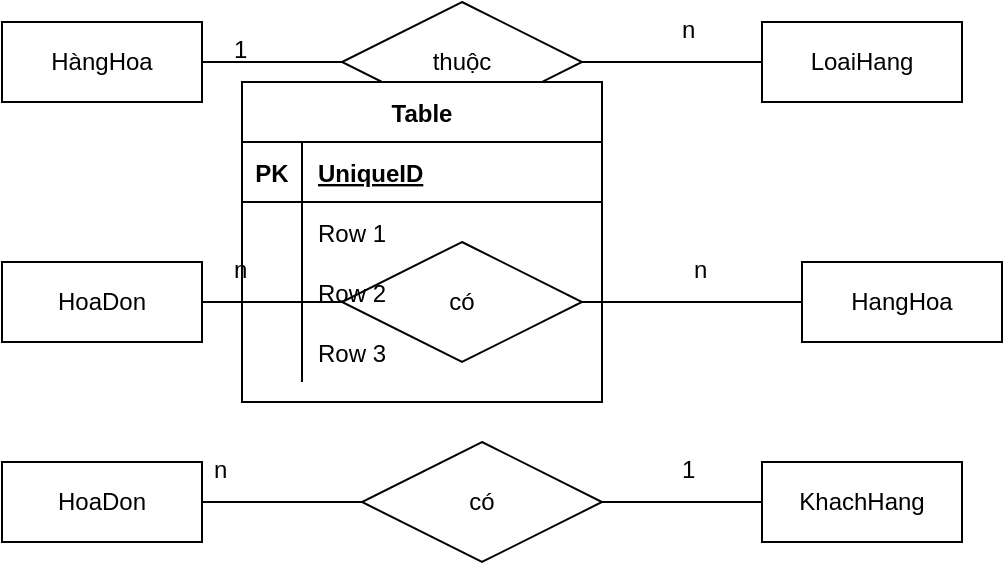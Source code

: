 <mxfile version="14.9.7" type="github" pages="2">
  <diagram id="rOclmd1p2j9F0f4W855r" name="Page-1">
    <mxGraphModel dx="782" dy="478" grid="1" gridSize="10" guides="1" tooltips="1" connect="1" arrows="1" fold="1" page="1" pageScale="1" pageWidth="827" pageHeight="1169" math="0" shadow="0">
      <root>
        <mxCell id="0" />
        <mxCell id="1" parent="0" />
        <mxCell id="BYS1fPqFJu_lKpA8xbTh-1" value="HàngHoa" style="whiteSpace=wrap;html=1;align=center;" vertex="1" parent="1">
          <mxGeometry x="80" y="140" width="100" height="40" as="geometry" />
        </mxCell>
        <mxCell id="BYS1fPqFJu_lKpA8xbTh-2" value="LoaiHang" style="whiteSpace=wrap;html=1;align=center;" vertex="1" parent="1">
          <mxGeometry x="460" y="140" width="100" height="40" as="geometry" />
        </mxCell>
        <mxCell id="BYS1fPqFJu_lKpA8xbTh-3" value="HoaDon" style="whiteSpace=wrap;html=1;align=center;" vertex="1" parent="1">
          <mxGeometry x="80" y="260" width="100" height="40" as="geometry" />
        </mxCell>
        <mxCell id="BYS1fPqFJu_lKpA8xbTh-4" value="HangHoa" style="whiteSpace=wrap;html=1;align=center;" vertex="1" parent="1">
          <mxGeometry x="480" y="260" width="100" height="40" as="geometry" />
        </mxCell>
        <mxCell id="BYS1fPqFJu_lKpA8xbTh-5" value="HoaDon" style="whiteSpace=wrap;html=1;align=center;" vertex="1" parent="1">
          <mxGeometry x="80" y="360" width="100" height="40" as="geometry" />
        </mxCell>
        <mxCell id="BYS1fPqFJu_lKpA8xbTh-6" value="KhachHang" style="whiteSpace=wrap;html=1;align=center;" vertex="1" parent="1">
          <mxGeometry x="460" y="360" width="100" height="40" as="geometry" />
        </mxCell>
        <mxCell id="BYS1fPqFJu_lKpA8xbTh-8" value="thuộc" style="shape=rhombus;perimeter=rhombusPerimeter;whiteSpace=wrap;html=1;align=center;" vertex="1" parent="1">
          <mxGeometry x="250" y="130" width="120" height="60" as="geometry" />
        </mxCell>
        <mxCell id="BYS1fPqFJu_lKpA8xbTh-9" value="có" style="shape=rhombus;perimeter=rhombusPerimeter;whiteSpace=wrap;html=1;align=center;" vertex="1" parent="1">
          <mxGeometry x="250" y="250" width="120" height="60" as="geometry" />
        </mxCell>
        <mxCell id="BYS1fPqFJu_lKpA8xbTh-10" value="có" style="shape=rhombus;perimeter=rhombusPerimeter;whiteSpace=wrap;html=1;align=center;" vertex="1" parent="1">
          <mxGeometry x="260" y="350" width="120" height="60" as="geometry" />
        </mxCell>
        <mxCell id="BYS1fPqFJu_lKpA8xbTh-11" value="" style="endArrow=none;html=1;rounded=0;exitX=1;exitY=0.5;exitDx=0;exitDy=0;entryX=0;entryY=0.5;entryDx=0;entryDy=0;" edge="1" parent="1" source="BYS1fPqFJu_lKpA8xbTh-1" target="BYS1fPqFJu_lKpA8xbTh-8">
          <mxGeometry relative="1" as="geometry">
            <mxPoint x="210" y="250" as="sourcePoint" />
            <mxPoint x="370" y="250" as="targetPoint" />
          </mxGeometry>
        </mxCell>
        <mxCell id="BYS1fPqFJu_lKpA8xbTh-12" value="" style="endArrow=none;html=1;rounded=0;exitX=1;exitY=0.5;exitDx=0;exitDy=0;entryX=0;entryY=0.5;entryDx=0;entryDy=0;" edge="1" parent="1" source="BYS1fPqFJu_lKpA8xbTh-5" target="BYS1fPqFJu_lKpA8xbTh-10">
          <mxGeometry relative="1" as="geometry">
            <mxPoint x="190" y="170" as="sourcePoint" />
            <mxPoint x="260" y="170" as="targetPoint" />
          </mxGeometry>
        </mxCell>
        <mxCell id="BYS1fPqFJu_lKpA8xbTh-13" value="" style="endArrow=none;html=1;rounded=0;exitX=1;exitY=0.5;exitDx=0;exitDy=0;entryX=0;entryY=0.5;entryDx=0;entryDy=0;" edge="1" parent="1" source="BYS1fPqFJu_lKpA8xbTh-9" target="BYS1fPqFJu_lKpA8xbTh-4">
          <mxGeometry relative="1" as="geometry">
            <mxPoint x="200" y="180" as="sourcePoint" />
            <mxPoint x="270" y="180" as="targetPoint" />
          </mxGeometry>
        </mxCell>
        <mxCell id="BYS1fPqFJu_lKpA8xbTh-14" value="" style="endArrow=none;html=1;rounded=0;exitX=1;exitY=0.5;exitDx=0;exitDy=0;entryX=0;entryY=0.5;entryDx=0;entryDy=0;" edge="1" parent="1" source="BYS1fPqFJu_lKpA8xbTh-3" target="BYS1fPqFJu_lKpA8xbTh-9">
          <mxGeometry relative="1" as="geometry">
            <mxPoint x="210" y="190" as="sourcePoint" />
            <mxPoint x="280" y="190" as="targetPoint" />
          </mxGeometry>
        </mxCell>
        <mxCell id="BYS1fPqFJu_lKpA8xbTh-15" value="" style="endArrow=none;html=1;rounded=0;exitX=0;exitY=0.5;exitDx=0;exitDy=0;entryX=1;entryY=0.5;entryDx=0;entryDy=0;" edge="1" parent="1" source="BYS1fPqFJu_lKpA8xbTh-2" target="BYS1fPqFJu_lKpA8xbTh-8">
          <mxGeometry relative="1" as="geometry">
            <mxPoint x="220" y="200" as="sourcePoint" />
            <mxPoint x="290" y="200" as="targetPoint" />
          </mxGeometry>
        </mxCell>
        <mxCell id="BYS1fPqFJu_lKpA8xbTh-16" value="" style="endArrow=none;html=1;rounded=0;exitX=1;exitY=0.5;exitDx=0;exitDy=0;entryX=0;entryY=0.5;entryDx=0;entryDy=0;" edge="1" parent="1" source="BYS1fPqFJu_lKpA8xbTh-10" target="BYS1fPqFJu_lKpA8xbTh-6">
          <mxGeometry relative="1" as="geometry">
            <mxPoint x="230" y="210" as="sourcePoint" />
            <mxPoint x="300" y="210" as="targetPoint" />
          </mxGeometry>
        </mxCell>
        <mxCell id="BYS1fPqFJu_lKpA8xbTh-17" value="1" style="text;strokeColor=none;fillColor=none;spacingLeft=4;spacingRight=4;overflow=hidden;rotatable=0;points=[[0,0.5],[1,0.5]];portConstraint=eastwest;fontSize=12;" vertex="1" parent="1">
          <mxGeometry x="190" y="140" width="40" height="30" as="geometry" />
        </mxCell>
        <mxCell id="BYS1fPqFJu_lKpA8xbTh-18" value="n" style="text;strokeColor=none;fillColor=none;spacingLeft=4;spacingRight=4;overflow=hidden;rotatable=0;points=[[0,0.5],[1,0.5]];portConstraint=eastwest;fontSize=12;" vertex="1" parent="1">
          <mxGeometry x="180" y="350" width="40" height="30" as="geometry" />
        </mxCell>
        <mxCell id="BYS1fPqFJu_lKpA8xbTh-19" value="n" style="text;strokeColor=none;fillColor=none;spacingLeft=4;spacingRight=4;overflow=hidden;rotatable=0;points=[[0,0.5],[1,0.5]];portConstraint=eastwest;fontSize=12;" vertex="1" parent="1">
          <mxGeometry x="420" y="250" width="40" height="30" as="geometry" />
        </mxCell>
        <mxCell id="BYS1fPqFJu_lKpA8xbTh-20" value="n" style="text;strokeColor=none;fillColor=none;spacingLeft=4;spacingRight=4;overflow=hidden;rotatable=0;points=[[0,0.5],[1,0.5]];portConstraint=eastwest;fontSize=12;" vertex="1" parent="1">
          <mxGeometry x="190" y="250" width="40" height="30" as="geometry" />
        </mxCell>
        <mxCell id="BYS1fPqFJu_lKpA8xbTh-21" value="n" style="text;strokeColor=none;fillColor=none;spacingLeft=4;spacingRight=4;overflow=hidden;rotatable=0;points=[[0,0.5],[1,0.5]];portConstraint=eastwest;fontSize=12;" vertex="1" parent="1">
          <mxGeometry x="414" y="130" width="40" height="30" as="geometry" />
        </mxCell>
        <mxCell id="BYS1fPqFJu_lKpA8xbTh-22" value="1" style="text;strokeColor=none;fillColor=none;spacingLeft=4;spacingRight=4;overflow=hidden;rotatable=0;points=[[0,0.5],[1,0.5]];portConstraint=eastwest;fontSize=12;" vertex="1" parent="1">
          <mxGeometry x="414" y="350" width="40" height="30" as="geometry" />
        </mxCell>
        <mxCell id="BYS1fPqFJu_lKpA8xbTh-23" value="Table" style="shape=table;startSize=30;container=1;collapsible=1;childLayout=tableLayout;fixedRows=1;rowLines=0;fontStyle=1;align=center;resizeLast=1;" vertex="1" parent="1">
          <mxGeometry x="200" y="170" width="180" height="160" as="geometry" />
        </mxCell>
        <mxCell id="BYS1fPqFJu_lKpA8xbTh-24" value="" style="shape=partialRectangle;collapsible=0;dropTarget=0;pointerEvents=0;fillColor=none;top=0;left=0;bottom=1;right=0;points=[[0,0.5],[1,0.5]];portConstraint=eastwest;" vertex="1" parent="BYS1fPqFJu_lKpA8xbTh-23">
          <mxGeometry y="30" width="180" height="30" as="geometry" />
        </mxCell>
        <mxCell id="BYS1fPqFJu_lKpA8xbTh-25" value="PK" style="shape=partialRectangle;connectable=0;fillColor=none;top=0;left=0;bottom=0;right=0;fontStyle=1;overflow=hidden;" vertex="1" parent="BYS1fPqFJu_lKpA8xbTh-24">
          <mxGeometry width="30" height="30" as="geometry" />
        </mxCell>
        <mxCell id="BYS1fPqFJu_lKpA8xbTh-26" value="UniqueID" style="shape=partialRectangle;connectable=0;fillColor=none;top=0;left=0;bottom=0;right=0;align=left;spacingLeft=6;fontStyle=5;overflow=hidden;" vertex="1" parent="BYS1fPqFJu_lKpA8xbTh-24">
          <mxGeometry x="30" width="150" height="30" as="geometry" />
        </mxCell>
        <mxCell id="BYS1fPqFJu_lKpA8xbTh-27" value="" style="shape=partialRectangle;collapsible=0;dropTarget=0;pointerEvents=0;fillColor=none;top=0;left=0;bottom=0;right=0;points=[[0,0.5],[1,0.5]];portConstraint=eastwest;" vertex="1" parent="BYS1fPqFJu_lKpA8xbTh-23">
          <mxGeometry y="60" width="180" height="30" as="geometry" />
        </mxCell>
        <mxCell id="BYS1fPqFJu_lKpA8xbTh-28" value="" style="shape=partialRectangle;connectable=0;fillColor=none;top=0;left=0;bottom=0;right=0;editable=1;overflow=hidden;" vertex="1" parent="BYS1fPqFJu_lKpA8xbTh-27">
          <mxGeometry width="30" height="30" as="geometry" />
        </mxCell>
        <mxCell id="BYS1fPqFJu_lKpA8xbTh-29" value="Row 1" style="shape=partialRectangle;connectable=0;fillColor=none;top=0;left=0;bottom=0;right=0;align=left;spacingLeft=6;overflow=hidden;" vertex="1" parent="BYS1fPqFJu_lKpA8xbTh-27">
          <mxGeometry x="30" width="150" height="30" as="geometry" />
        </mxCell>
        <mxCell id="BYS1fPqFJu_lKpA8xbTh-30" value="" style="shape=partialRectangle;collapsible=0;dropTarget=0;pointerEvents=0;fillColor=none;top=0;left=0;bottom=0;right=0;points=[[0,0.5],[1,0.5]];portConstraint=eastwest;" vertex="1" parent="BYS1fPqFJu_lKpA8xbTh-23">
          <mxGeometry y="90" width="180" height="30" as="geometry" />
        </mxCell>
        <mxCell id="BYS1fPqFJu_lKpA8xbTh-31" value="" style="shape=partialRectangle;connectable=0;fillColor=none;top=0;left=0;bottom=0;right=0;editable=1;overflow=hidden;" vertex="1" parent="BYS1fPqFJu_lKpA8xbTh-30">
          <mxGeometry width="30" height="30" as="geometry" />
        </mxCell>
        <mxCell id="BYS1fPqFJu_lKpA8xbTh-32" value="Row 2" style="shape=partialRectangle;connectable=0;fillColor=none;top=0;left=0;bottom=0;right=0;align=left;spacingLeft=6;overflow=hidden;" vertex="1" parent="BYS1fPqFJu_lKpA8xbTh-30">
          <mxGeometry x="30" width="150" height="30" as="geometry" />
        </mxCell>
        <mxCell id="BYS1fPqFJu_lKpA8xbTh-33" value="" style="shape=partialRectangle;collapsible=0;dropTarget=0;pointerEvents=0;fillColor=none;top=0;left=0;bottom=0;right=0;points=[[0,0.5],[1,0.5]];portConstraint=eastwest;" vertex="1" parent="BYS1fPqFJu_lKpA8xbTh-23">
          <mxGeometry y="120" width="180" height="30" as="geometry" />
        </mxCell>
        <mxCell id="BYS1fPqFJu_lKpA8xbTh-34" value="" style="shape=partialRectangle;connectable=0;fillColor=none;top=0;left=0;bottom=0;right=0;editable=1;overflow=hidden;" vertex="1" parent="BYS1fPqFJu_lKpA8xbTh-33">
          <mxGeometry width="30" height="30" as="geometry" />
        </mxCell>
        <mxCell id="BYS1fPqFJu_lKpA8xbTh-35" value="Row 3" style="shape=partialRectangle;connectable=0;fillColor=none;top=0;left=0;bottom=0;right=0;align=left;spacingLeft=6;overflow=hidden;" vertex="1" parent="BYS1fPqFJu_lKpA8xbTh-33">
          <mxGeometry x="30" width="150" height="30" as="geometry" />
        </mxCell>
      </root>
    </mxGraphModel>
  </diagram>
  <diagram id="SCRfze7fdo0RM056_tpm" name="Page-2">
    <mxGraphModel dx="782" dy="478" grid="1" gridSize="10" guides="1" tooltips="1" connect="1" arrows="1" fold="1" page="1" pageScale="1" pageWidth="827" pageHeight="1169" math="0" shadow="0">
      <root>
        <mxCell id="lr9Ci49YiERT7u5MPPZw-0" />
        <mxCell id="lr9Ci49YiERT7u5MPPZw-1" parent="lr9Ci49YiERT7u5MPPZw-0" />
        <mxCell id="lr9Ci49YiERT7u5MPPZw-2" value="HangHoa" style="shape=table;startSize=30;container=1;collapsible=1;childLayout=tableLayout;fixedRows=1;rowLines=0;fontStyle=1;align=center;resizeLast=1;" vertex="1" parent="lr9Ci49YiERT7u5MPPZw-1">
          <mxGeometry x="360" y="70" width="180" height="190" as="geometry" />
        </mxCell>
        <mxCell id="lr9Ci49YiERT7u5MPPZw-3" value="" style="shape=partialRectangle;collapsible=0;dropTarget=0;pointerEvents=0;fillColor=none;top=0;left=0;bottom=1;right=0;points=[[0,0.5],[1,0.5]];portConstraint=eastwest;" vertex="1" parent="lr9Ci49YiERT7u5MPPZw-2">
          <mxGeometry y="30" width="180" height="30" as="geometry" />
        </mxCell>
        <mxCell id="lr9Ci49YiERT7u5MPPZw-4" value="PK" style="shape=partialRectangle;connectable=0;fillColor=none;top=0;left=0;bottom=0;right=0;fontStyle=1;overflow=hidden;" vertex="1" parent="lr9Ci49YiERT7u5MPPZw-3">
          <mxGeometry width="30" height="30" as="geometry" />
        </mxCell>
        <mxCell id="lr9Ci49YiERT7u5MPPZw-5" value="MaHangHoa" style="shape=partialRectangle;connectable=0;fillColor=none;top=0;left=0;bottom=0;right=0;align=left;spacingLeft=6;fontStyle=5;overflow=hidden;" vertex="1" parent="lr9Ci49YiERT7u5MPPZw-3">
          <mxGeometry x="30" width="150" height="30" as="geometry" />
        </mxCell>
        <mxCell id="lr9Ci49YiERT7u5MPPZw-6" value="" style="shape=partialRectangle;collapsible=0;dropTarget=0;pointerEvents=0;fillColor=none;top=0;left=0;bottom=0;right=0;points=[[0,0.5],[1,0.5]];portConstraint=eastwest;" vertex="1" parent="lr9Ci49YiERT7u5MPPZw-2">
          <mxGeometry y="60" width="180" height="30" as="geometry" />
        </mxCell>
        <mxCell id="lr9Ci49YiERT7u5MPPZw-7" value="" style="shape=partialRectangle;connectable=0;fillColor=none;top=0;left=0;bottom=0;right=0;editable=1;overflow=hidden;" vertex="1" parent="lr9Ci49YiERT7u5MPPZw-6">
          <mxGeometry width="30" height="30" as="geometry" />
        </mxCell>
        <mxCell id="lr9Ci49YiERT7u5MPPZw-8" value="TenHangHoa" style="shape=partialRectangle;connectable=0;fillColor=none;top=0;left=0;bottom=0;right=0;align=left;spacingLeft=6;overflow=hidden;" vertex="1" parent="lr9Ci49YiERT7u5MPPZw-6">
          <mxGeometry x="30" width="150" height="30" as="geometry" />
        </mxCell>
        <mxCell id="lr9Ci49YiERT7u5MPPZw-9" value="" style="shape=partialRectangle;collapsible=0;dropTarget=0;pointerEvents=0;fillColor=none;top=0;left=0;bottom=0;right=0;points=[[0,0.5],[1,0.5]];portConstraint=eastwest;" vertex="1" parent="lr9Ci49YiERT7u5MPPZw-2">
          <mxGeometry y="90" width="180" height="30" as="geometry" />
        </mxCell>
        <mxCell id="lr9Ci49YiERT7u5MPPZw-10" value="" style="shape=partialRectangle;connectable=0;fillColor=none;top=0;left=0;bottom=0;right=0;editable=1;overflow=hidden;" vertex="1" parent="lr9Ci49YiERT7u5MPPZw-9">
          <mxGeometry width="30" height="30" as="geometry" />
        </mxCell>
        <mxCell id="lr9Ci49YiERT7u5MPPZw-11" value="DonViBan" style="shape=partialRectangle;connectable=0;fillColor=none;top=0;left=0;bottom=0;right=0;align=left;spacingLeft=6;overflow=hidden;" vertex="1" parent="lr9Ci49YiERT7u5MPPZw-9">
          <mxGeometry x="30" width="150" height="30" as="geometry" />
        </mxCell>
        <mxCell id="lr9Ci49YiERT7u5MPPZw-12" value="" style="shape=partialRectangle;collapsible=0;dropTarget=0;pointerEvents=0;fillColor=none;top=0;left=0;bottom=0;right=0;points=[[0,0.5],[1,0.5]];portConstraint=eastwest;" vertex="1" parent="lr9Ci49YiERT7u5MPPZw-2">
          <mxGeometry y="120" width="180" height="30" as="geometry" />
        </mxCell>
        <mxCell id="lr9Ci49YiERT7u5MPPZw-13" value="" style="shape=partialRectangle;connectable=0;fillColor=none;top=0;left=0;bottom=0;right=0;editable=1;overflow=hidden;" vertex="1" parent="lr9Ci49YiERT7u5MPPZw-12">
          <mxGeometry width="30" height="30" as="geometry" />
        </mxCell>
        <mxCell id="lr9Ci49YiERT7u5MPPZw-14" value="GiaBan" style="shape=partialRectangle;connectable=0;fillColor=none;top=0;left=0;bottom=0;right=0;align=left;spacingLeft=6;overflow=hidden;" vertex="1" parent="lr9Ci49YiERT7u5MPPZw-12">
          <mxGeometry x="30" width="150" height="30" as="geometry" />
        </mxCell>
        <mxCell id="lr9Ci49YiERT7u5MPPZw-54" value="" style="shape=partialRectangle;collapsible=0;dropTarget=0;pointerEvents=0;fillColor=none;top=0;left=0;bottom=0;right=0;points=[[0,0.5],[1,0.5]];portConstraint=eastwest;" vertex="1" parent="lr9Ci49YiERT7u5MPPZw-2">
          <mxGeometry y="150" width="180" height="30" as="geometry" />
        </mxCell>
        <mxCell id="lr9Ci49YiERT7u5MPPZw-55" value="FK" style="shape=partialRectangle;connectable=0;fillColor=none;top=0;left=0;bottom=0;right=0;editable=1;overflow=hidden;" vertex="1" parent="lr9Ci49YiERT7u5MPPZw-54">
          <mxGeometry width="30" height="30" as="geometry" />
        </mxCell>
        <mxCell id="lr9Ci49YiERT7u5MPPZw-56" value="MaLoai" style="shape=partialRectangle;connectable=0;fillColor=none;top=0;left=0;bottom=0;right=0;align=left;spacingLeft=6;overflow=hidden;" vertex="1" parent="lr9Ci49YiERT7u5MPPZw-54">
          <mxGeometry x="30" width="150" height="30" as="geometry" />
        </mxCell>
        <mxCell id="lr9Ci49YiERT7u5MPPZw-15" value="LoaiHang" style="shape=table;startSize=30;container=1;collapsible=1;childLayout=tableLayout;fixedRows=1;rowLines=0;fontStyle=1;align=center;resizeLast=1;" vertex="1" parent="lr9Ci49YiERT7u5MPPZw-1">
          <mxGeometry x="90" y="80" width="180" height="100" as="geometry" />
        </mxCell>
        <mxCell id="lr9Ci49YiERT7u5MPPZw-16" value="" style="shape=partialRectangle;collapsible=0;dropTarget=0;pointerEvents=0;fillColor=none;top=0;left=0;bottom=1;right=0;points=[[0,0.5],[1,0.5]];portConstraint=eastwest;" vertex="1" parent="lr9Ci49YiERT7u5MPPZw-15">
          <mxGeometry y="30" width="180" height="30" as="geometry" />
        </mxCell>
        <mxCell id="lr9Ci49YiERT7u5MPPZw-17" value="PK" style="shape=partialRectangle;connectable=0;fillColor=none;top=0;left=0;bottom=0;right=0;fontStyle=1;overflow=hidden;" vertex="1" parent="lr9Ci49YiERT7u5MPPZw-16">
          <mxGeometry width="30" height="30" as="geometry" />
        </mxCell>
        <mxCell id="lr9Ci49YiERT7u5MPPZw-18" value="MaLoai" style="shape=partialRectangle;connectable=0;fillColor=none;top=0;left=0;bottom=0;right=0;align=left;spacingLeft=6;fontStyle=5;overflow=hidden;" vertex="1" parent="lr9Ci49YiERT7u5MPPZw-16">
          <mxGeometry x="30" width="150" height="30" as="geometry" />
        </mxCell>
        <mxCell id="lr9Ci49YiERT7u5MPPZw-19" value="" style="shape=partialRectangle;collapsible=0;dropTarget=0;pointerEvents=0;fillColor=none;top=0;left=0;bottom=0;right=0;points=[[0,0.5],[1,0.5]];portConstraint=eastwest;" vertex="1" parent="lr9Ci49YiERT7u5MPPZw-15">
          <mxGeometry y="60" width="180" height="30" as="geometry" />
        </mxCell>
        <mxCell id="lr9Ci49YiERT7u5MPPZw-20" value="" style="shape=partialRectangle;connectable=0;fillColor=none;top=0;left=0;bottom=0;right=0;editable=1;overflow=hidden;" vertex="1" parent="lr9Ci49YiERT7u5MPPZw-19">
          <mxGeometry width="30" height="30" as="geometry" />
        </mxCell>
        <mxCell id="lr9Ci49YiERT7u5MPPZw-21" value="TenLoai" style="shape=partialRectangle;connectable=0;fillColor=none;top=0;left=0;bottom=0;right=0;align=left;spacingLeft=6;overflow=hidden;" vertex="1" parent="lr9Ci49YiERT7u5MPPZw-19">
          <mxGeometry x="30" width="150" height="30" as="geometry" />
        </mxCell>
        <mxCell id="lr9Ci49YiERT7u5MPPZw-28" value="KhachHang" style="shape=table;startSize=30;container=1;collapsible=1;childLayout=tableLayout;fixedRows=1;rowLines=0;fontStyle=1;align=center;resizeLast=1;" vertex="1" parent="lr9Ci49YiERT7u5MPPZw-1">
          <mxGeometry x="90" y="380" width="180" height="160" as="geometry" />
        </mxCell>
        <mxCell id="lr9Ci49YiERT7u5MPPZw-29" value="" style="shape=partialRectangle;collapsible=0;dropTarget=0;pointerEvents=0;fillColor=none;top=0;left=0;bottom=1;right=0;points=[[0,0.5],[1,0.5]];portConstraint=eastwest;" vertex="1" parent="lr9Ci49YiERT7u5MPPZw-28">
          <mxGeometry y="30" width="180" height="30" as="geometry" />
        </mxCell>
        <mxCell id="lr9Ci49YiERT7u5MPPZw-30" value="PK" style="shape=partialRectangle;connectable=0;fillColor=none;top=0;left=0;bottom=0;right=0;fontStyle=1;overflow=hidden;" vertex="1" parent="lr9Ci49YiERT7u5MPPZw-29">
          <mxGeometry width="30" height="30" as="geometry" />
        </mxCell>
        <mxCell id="lr9Ci49YiERT7u5MPPZw-31" value="MaKhachHang" style="shape=partialRectangle;connectable=0;fillColor=none;top=0;left=0;bottom=0;right=0;align=left;spacingLeft=6;fontStyle=5;overflow=hidden;" vertex="1" parent="lr9Ci49YiERT7u5MPPZw-29">
          <mxGeometry x="30" width="150" height="30" as="geometry" />
        </mxCell>
        <mxCell id="lr9Ci49YiERT7u5MPPZw-32" value="" style="shape=partialRectangle;collapsible=0;dropTarget=0;pointerEvents=0;fillColor=none;top=0;left=0;bottom=0;right=0;points=[[0,0.5],[1,0.5]];portConstraint=eastwest;" vertex="1" parent="lr9Ci49YiERT7u5MPPZw-28">
          <mxGeometry y="60" width="180" height="30" as="geometry" />
        </mxCell>
        <mxCell id="lr9Ci49YiERT7u5MPPZw-33" value="" style="shape=partialRectangle;connectable=0;fillColor=none;top=0;left=0;bottom=0;right=0;editable=1;overflow=hidden;" vertex="1" parent="lr9Ci49YiERT7u5MPPZw-32">
          <mxGeometry width="30" height="30" as="geometry" />
        </mxCell>
        <mxCell id="lr9Ci49YiERT7u5MPPZw-34" value="TenKhachHang" style="shape=partialRectangle;connectable=0;fillColor=none;top=0;left=0;bottom=0;right=0;align=left;spacingLeft=6;overflow=hidden;" vertex="1" parent="lr9Ci49YiERT7u5MPPZw-32">
          <mxGeometry x="30" width="150" height="30" as="geometry" />
        </mxCell>
        <mxCell id="lr9Ci49YiERT7u5MPPZw-35" value="" style="shape=partialRectangle;collapsible=0;dropTarget=0;pointerEvents=0;fillColor=none;top=0;left=0;bottom=0;right=0;points=[[0,0.5],[1,0.5]];portConstraint=eastwest;" vertex="1" parent="lr9Ci49YiERT7u5MPPZw-28">
          <mxGeometry y="90" width="180" height="30" as="geometry" />
        </mxCell>
        <mxCell id="lr9Ci49YiERT7u5MPPZw-36" value="" style="shape=partialRectangle;connectable=0;fillColor=none;top=0;left=0;bottom=0;right=0;editable=1;overflow=hidden;" vertex="1" parent="lr9Ci49YiERT7u5MPPZw-35">
          <mxGeometry width="30" height="30" as="geometry" />
        </mxCell>
        <mxCell id="lr9Ci49YiERT7u5MPPZw-37" value="Quan" style="shape=partialRectangle;connectable=0;fillColor=none;top=0;left=0;bottom=0;right=0;align=left;spacingLeft=6;overflow=hidden;" vertex="1" parent="lr9Ci49YiERT7u5MPPZw-35">
          <mxGeometry x="30" width="150" height="30" as="geometry" />
        </mxCell>
        <mxCell id="lr9Ci49YiERT7u5MPPZw-38" value="" style="shape=partialRectangle;collapsible=0;dropTarget=0;pointerEvents=0;fillColor=none;top=0;left=0;bottom=0;right=0;points=[[0,0.5],[1,0.5]];portConstraint=eastwest;" vertex="1" parent="lr9Ci49YiERT7u5MPPZw-28">
          <mxGeometry y="120" width="180" height="30" as="geometry" />
        </mxCell>
        <mxCell id="lr9Ci49YiERT7u5MPPZw-39" value="" style="shape=partialRectangle;connectable=0;fillColor=none;top=0;left=0;bottom=0;right=0;editable=1;overflow=hidden;" vertex="1" parent="lr9Ci49YiERT7u5MPPZw-38">
          <mxGeometry width="30" height="30" as="geometry" />
        </mxCell>
        <mxCell id="lr9Ci49YiERT7u5MPPZw-40" value="TP" style="shape=partialRectangle;connectable=0;fillColor=none;top=0;left=0;bottom=0;right=0;align=left;spacingLeft=6;overflow=hidden;" vertex="1" parent="lr9Ci49YiERT7u5MPPZw-38">
          <mxGeometry x="30" width="150" height="30" as="geometry" />
        </mxCell>
        <mxCell id="lr9Ci49YiERT7u5MPPZw-41" value="HoaDon" style="shape=table;startSize=30;container=1;collapsible=1;childLayout=tableLayout;fixedRows=1;rowLines=0;fontStyle=1;align=center;resizeLast=1;" vertex="1" parent="lr9Ci49YiERT7u5MPPZw-1">
          <mxGeometry x="400" y="390" width="180" height="160" as="geometry" />
        </mxCell>
        <mxCell id="lr9Ci49YiERT7u5MPPZw-42" value="" style="shape=partialRectangle;collapsible=0;dropTarget=0;pointerEvents=0;fillColor=none;top=0;left=0;bottom=1;right=0;points=[[0,0.5],[1,0.5]];portConstraint=eastwest;" vertex="1" parent="lr9Ci49YiERT7u5MPPZw-41">
          <mxGeometry y="30" width="180" height="30" as="geometry" />
        </mxCell>
        <mxCell id="lr9Ci49YiERT7u5MPPZw-43" value="PK" style="shape=partialRectangle;connectable=0;fillColor=none;top=0;left=0;bottom=0;right=0;fontStyle=1;overflow=hidden;" vertex="1" parent="lr9Ci49YiERT7u5MPPZw-42">
          <mxGeometry width="30" height="30" as="geometry" />
        </mxCell>
        <mxCell id="lr9Ci49YiERT7u5MPPZw-44" value="MaHoaDon" style="shape=partialRectangle;connectable=0;fillColor=none;top=0;left=0;bottom=0;right=0;align=left;spacingLeft=6;fontStyle=5;overflow=hidden;" vertex="1" parent="lr9Ci49YiERT7u5MPPZw-42">
          <mxGeometry x="30" width="150" height="30" as="geometry" />
        </mxCell>
        <mxCell id="lr9Ci49YiERT7u5MPPZw-45" value="" style="shape=partialRectangle;collapsible=0;dropTarget=0;pointerEvents=0;fillColor=none;top=0;left=0;bottom=0;right=0;points=[[0,0.5],[1,0.5]];portConstraint=eastwest;" vertex="1" parent="lr9Ci49YiERT7u5MPPZw-41">
          <mxGeometry y="60" width="180" height="30" as="geometry" />
        </mxCell>
        <mxCell id="lr9Ci49YiERT7u5MPPZw-46" value="" style="shape=partialRectangle;connectable=0;fillColor=none;top=0;left=0;bottom=0;right=0;editable=1;overflow=hidden;" vertex="1" parent="lr9Ci49YiERT7u5MPPZw-45">
          <mxGeometry width="30" height="30" as="geometry" />
        </mxCell>
        <mxCell id="lr9Ci49YiERT7u5MPPZw-47" value="NgayMua" style="shape=partialRectangle;connectable=0;fillColor=none;top=0;left=0;bottom=0;right=0;align=left;spacingLeft=6;overflow=hidden;" vertex="1" parent="lr9Ci49YiERT7u5MPPZw-45">
          <mxGeometry x="30" width="150" height="30" as="geometry" />
        </mxCell>
        <mxCell id="lr9Ci49YiERT7u5MPPZw-48" value="" style="shape=partialRectangle;collapsible=0;dropTarget=0;pointerEvents=0;fillColor=none;top=0;left=0;bottom=0;right=0;points=[[0,0.5],[1,0.5]];portConstraint=eastwest;" vertex="1" parent="lr9Ci49YiERT7u5MPPZw-41">
          <mxGeometry y="90" width="180" height="30" as="geometry" />
        </mxCell>
        <mxCell id="lr9Ci49YiERT7u5MPPZw-49" value="" style="shape=partialRectangle;connectable=0;fillColor=none;top=0;left=0;bottom=0;right=0;editable=1;overflow=hidden;" vertex="1" parent="lr9Ci49YiERT7u5MPPZw-48">
          <mxGeometry width="30" height="30" as="geometry" />
        </mxCell>
        <mxCell id="lr9Ci49YiERT7u5MPPZw-50" value="NguoiLap" style="shape=partialRectangle;connectable=0;fillColor=none;top=0;left=0;bottom=0;right=0;align=left;spacingLeft=6;overflow=hidden;" vertex="1" parent="lr9Ci49YiERT7u5MPPZw-48">
          <mxGeometry x="30" width="150" height="30" as="geometry" />
        </mxCell>
        <mxCell id="lr9Ci49YiERT7u5MPPZw-51" value="" style="shape=partialRectangle;collapsible=0;dropTarget=0;pointerEvents=0;fillColor=none;top=0;left=0;bottom=0;right=0;points=[[0,0.5],[1,0.5]];portConstraint=eastwest;" vertex="1" parent="lr9Ci49YiERT7u5MPPZw-41">
          <mxGeometry y="120" width="180" height="30" as="geometry" />
        </mxCell>
        <mxCell id="lr9Ci49YiERT7u5MPPZw-52" value="FK" style="shape=partialRectangle;connectable=0;fillColor=none;top=0;left=0;bottom=0;right=0;editable=1;overflow=hidden;" vertex="1" parent="lr9Ci49YiERT7u5MPPZw-51">
          <mxGeometry width="30" height="30" as="geometry" />
        </mxCell>
        <mxCell id="lr9Ci49YiERT7u5MPPZw-53" value="MaKhachHang" style="shape=partialRectangle;connectable=0;fillColor=none;top=0;left=0;bottom=0;right=0;align=left;spacingLeft=6;overflow=hidden;" vertex="1" parent="lr9Ci49YiERT7u5MPPZw-51">
          <mxGeometry x="30" width="150" height="30" as="geometry" />
        </mxCell>
        <mxCell id="lr9Ci49YiERT7u5MPPZw-57" value="HoaDon_CT" style="shape=table;startSize=30;container=1;collapsible=1;childLayout=tableLayout;fixedRows=1;rowLines=0;fontStyle=1;align=center;resizeLast=1;" vertex="1" parent="lr9Ci49YiERT7u5MPPZw-1">
          <mxGeometry x="640" y="260" width="180" height="130" as="geometry" />
        </mxCell>
        <mxCell id="lr9Ci49YiERT7u5MPPZw-58" value="" style="shape=partialRectangle;collapsible=0;dropTarget=0;pointerEvents=0;fillColor=none;top=0;left=0;bottom=0;right=0;points=[[0,0.5],[1,0.5]];portConstraint=eastwest;" vertex="1" parent="lr9Ci49YiERT7u5MPPZw-57">
          <mxGeometry y="30" width="180" height="30" as="geometry" />
        </mxCell>
        <mxCell id="lr9Ci49YiERT7u5MPPZw-59" value="PK,FK1" style="shape=partialRectangle;connectable=0;fillColor=none;top=0;left=0;bottom=0;right=0;fontStyle=1;overflow=hidden;" vertex="1" parent="lr9Ci49YiERT7u5MPPZw-58">
          <mxGeometry width="60" height="30" as="geometry" />
        </mxCell>
        <mxCell id="lr9Ci49YiERT7u5MPPZw-60" value="MaHangHoa" style="shape=partialRectangle;connectable=0;fillColor=none;top=0;left=0;bottom=0;right=0;align=left;spacingLeft=6;fontStyle=5;overflow=hidden;" vertex="1" parent="lr9Ci49YiERT7u5MPPZw-58">
          <mxGeometry x="60" width="120" height="30" as="geometry" />
        </mxCell>
        <mxCell id="lr9Ci49YiERT7u5MPPZw-61" value="" style="shape=partialRectangle;collapsible=0;dropTarget=0;pointerEvents=0;fillColor=none;top=0;left=0;bottom=1;right=0;points=[[0,0.5],[1,0.5]];portConstraint=eastwest;" vertex="1" parent="lr9Ci49YiERT7u5MPPZw-57">
          <mxGeometry y="60" width="180" height="30" as="geometry" />
        </mxCell>
        <mxCell id="lr9Ci49YiERT7u5MPPZw-62" value="PK,FK2" style="shape=partialRectangle;connectable=0;fillColor=none;top=0;left=0;bottom=0;right=0;fontStyle=1;overflow=hidden;" vertex="1" parent="lr9Ci49YiERT7u5MPPZw-61">
          <mxGeometry width="60" height="30" as="geometry" />
        </mxCell>
        <mxCell id="lr9Ci49YiERT7u5MPPZw-63" value="MaHoaDon" style="shape=partialRectangle;connectable=0;fillColor=none;top=0;left=0;bottom=0;right=0;align=left;spacingLeft=6;fontStyle=5;overflow=hidden;" vertex="1" parent="lr9Ci49YiERT7u5MPPZw-61">
          <mxGeometry x="60" width="120" height="30" as="geometry" />
        </mxCell>
        <mxCell id="lr9Ci49YiERT7u5MPPZw-64" value="" style="shape=partialRectangle;collapsible=0;dropTarget=0;pointerEvents=0;fillColor=none;top=0;left=0;bottom=0;right=0;points=[[0,0.5],[1,0.5]];portConstraint=eastwest;" vertex="1" parent="lr9Ci49YiERT7u5MPPZw-57">
          <mxGeometry y="90" width="180" height="30" as="geometry" />
        </mxCell>
        <mxCell id="lr9Ci49YiERT7u5MPPZw-65" value="" style="shape=partialRectangle;connectable=0;fillColor=none;top=0;left=0;bottom=0;right=0;editable=1;overflow=hidden;" vertex="1" parent="lr9Ci49YiERT7u5MPPZw-64">
          <mxGeometry width="60" height="30" as="geometry" />
        </mxCell>
        <mxCell id="lr9Ci49YiERT7u5MPPZw-66" value="SoLuong" style="shape=partialRectangle;connectable=0;fillColor=none;top=0;left=0;bottom=0;right=0;align=left;spacingLeft=6;overflow=hidden;" vertex="1" parent="lr9Ci49YiERT7u5MPPZw-64">
          <mxGeometry x="60" width="120" height="30" as="geometry" />
        </mxCell>
        <mxCell id="lr9Ci49YiERT7u5MPPZw-70" value="" style="edgeStyle=entityRelationEdgeStyle;fontSize=12;html=1;endArrow=ERzeroToMany;startArrow=ERmandOne;" edge="1" parent="lr9Ci49YiERT7u5MPPZw-1" source="lr9Ci49YiERT7u5MPPZw-16" target="lr9Ci49YiERT7u5MPPZw-54">
          <mxGeometry width="100" height="100" relative="1" as="geometry">
            <mxPoint x="520" y="500" as="sourcePoint" />
            <mxPoint x="620" y="400" as="targetPoint" />
          </mxGeometry>
        </mxCell>
        <mxCell id="lr9Ci49YiERT7u5MPPZw-71" value="" style="edgeStyle=entityRelationEdgeStyle;fontSize=12;html=1;endArrow=ERzeroToMany;startArrow=ERmandOne;exitX=1;exitY=0.5;exitDx=0;exitDy=0;" edge="1" parent="lr9Ci49YiERT7u5MPPZw-1" source="lr9Ci49YiERT7u5MPPZw-3" target="lr9Ci49YiERT7u5MPPZw-58">
          <mxGeometry width="100" height="100" relative="1" as="geometry">
            <mxPoint x="520" y="400" as="sourcePoint" />
            <mxPoint x="620" y="300" as="targetPoint" />
          </mxGeometry>
        </mxCell>
        <mxCell id="lr9Ci49YiERT7u5MPPZw-72" value="" style="edgeStyle=entityRelationEdgeStyle;fontSize=12;html=1;endArrow=ERzeroToMany;startArrow=ERmandOne;exitX=1;exitY=0.5;exitDx=0;exitDy=0;" edge="1" parent="lr9Ci49YiERT7u5MPPZw-1" source="lr9Ci49YiERT7u5MPPZw-42" target="lr9Ci49YiERT7u5MPPZw-61">
          <mxGeometry width="100" height="100" relative="1" as="geometry">
            <mxPoint x="520" y="400" as="sourcePoint" />
            <mxPoint x="620" y="300" as="targetPoint" />
          </mxGeometry>
        </mxCell>
        <mxCell id="lr9Ci49YiERT7u5MPPZw-74" value="" style="edgeStyle=entityRelationEdgeStyle;fontSize=12;html=1;endArrow=ERzeroToMany;startArrow=ERmandOne;exitX=1;exitY=0.5;exitDx=0;exitDy=0;" edge="1" parent="lr9Ci49YiERT7u5MPPZw-1" source="lr9Ci49YiERT7u5MPPZw-29" target="lr9Ci49YiERT7u5MPPZw-51">
          <mxGeometry width="100" height="100" relative="1" as="geometry">
            <mxPoint x="520" y="400" as="sourcePoint" />
            <mxPoint x="620" y="300" as="targetPoint" />
          </mxGeometry>
        </mxCell>
      </root>
    </mxGraphModel>
  </diagram>
</mxfile>
